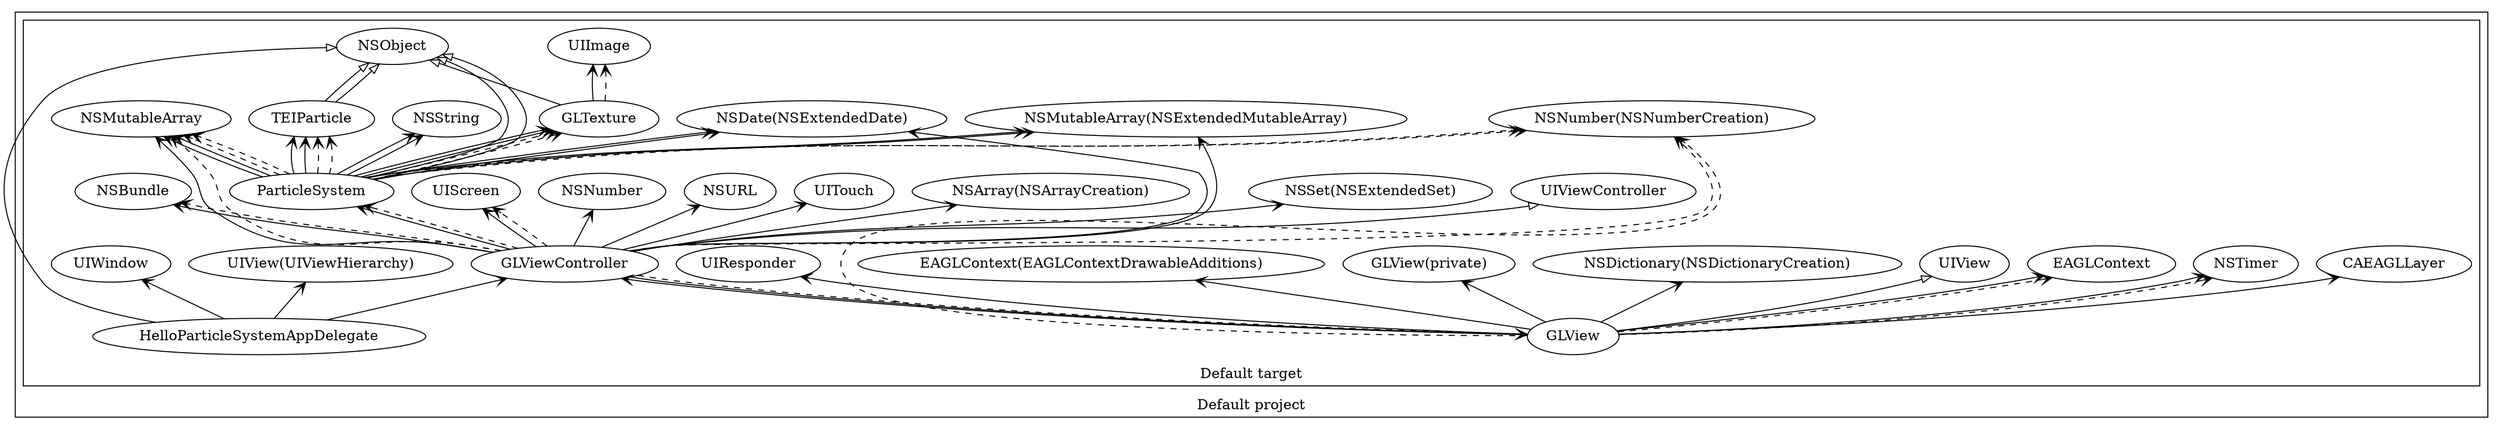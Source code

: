 digraph G
{
  rankdir="BT"
  overlap = scale
  layers="associations:instantiations:extensions:inheritance"

  subgraph cluster_project_Default_project
  {
    label="Default project"

    subgraph cluster_target_Default_target
    {
      label="Default target"

      node[label="GLView"] class_GLView_Default_target_Default_project
      node[label="UIView"] class_UIView_Default_target_Default_project
      node[label="EAGLContext"] class_EAGLContext_Default_target_Default_project
      node[label="NSTimer"] class_NSTimer_Default_target_Default_project
      node[label="CAEAGLLayer"] class_CAEAGLLayer_Default_target_Default_project
      node[label="GLViewController"] class_GLViewController_Default_target_Default_project
      node[label="UIResponder"] class_UIResponder_Default_target_Default_project
      node[label="NSNumber(NSNumberCreation)"] category_NSNumber_NSNumberCreation__Default_target_Default_project
      node[label="EAGLContext(EAGLContextDrawableAdditions)"] category_EAGLContext_EAGLContextDrawableAdditions__Default_target_Default_project
      node[label="GLView(private)"] category_GLView_private__Default_target_Default_project
      node[label="NSDictionary(NSDictionaryCreation)"] category_NSDictionary_NSDictionaryCreation__Default_target_Default_project
      node[label="UIViewController"] class_UIViewController_Default_target_Default_project
      node[label="NSBundle"] class_NSBundle_Default_target_Default_project
      node[label="NSMutableArray"] class_NSMutableArray_Default_target_Default_project
      node[label="ParticleSystem"] class_ParticleSystem_Default_target_Default_project
      node[label="UIScreen"] class_UIScreen_Default_target_Default_project
      node[label="NSNumber"] class_NSNumber_Default_target_Default_project
      node[label="NSURL"] class_NSURL_Default_target_Default_project
      node[label="UITouch"] class_UITouch_Default_target_Default_project
      node[label="NSArray(NSArrayCreation)"] category_NSArray_NSArrayCreation__Default_target_Default_project
      node[label="NSDate(NSExtendedDate)"] category_NSDate_NSExtendedDate__Default_target_Default_project
      node[label="NSMutableArray(NSExtendedMutableArray)"] category_NSMutableArray_NSExtendedMutableArray__Default_target_Default_project
      node[label="NSSet(NSExtendedSet)"] category_NSSet_NSExtendedSet__Default_target_Default_project
      node[label="NSObject"] class_NSObject_Default_target_Default_project
      node[label="GLTexture"] class_GLTexture_Default_target_Default_project
      node[label="TEIParticle"] class_TEIParticle_Default_target_Default_project
      node[label="NSString"] class_NSString_Default_target_Default_project
      node[label="HelloParticleSystemAppDelegate"] class_HelloParticleSystemAppDelegate_Default_target_Default_project
      node[label="UIWindow"] class_UIWindow_Default_target_Default_project
      node[label="UIView(UIViewHierarchy)"] category_UIView_UIViewHierarchy__Default_target_Default_project
      node[label="UIImage"] class_UIImage_Default_target_Default_project
    }

  }

  edge [arrowhead = open, style = solid, layer = "associations"]
  class_GLView_Default_target_Default_project -> category_EAGLContext_EAGLContextDrawableAdditions__Default_target_Default_project
  class_GLView_Default_target_Default_project -> category_GLView_private__Default_target_Default_project
  class_GLView_Default_target_Default_project -> category_NSDictionary_NSDictionaryCreation__Default_target_Default_project
  class_GLView_Default_target_Default_project -> class_CAEAGLLayer_Default_target_Default_project
  class_GLView_Default_target_Default_project -> class_EAGLContext_Default_target_Default_project
  class_GLView_Default_target_Default_project -> class_GLViewController_Default_target_Default_project
  class_GLView_Default_target_Default_project -> class_NSTimer_Default_target_Default_project
  class_GLView_Default_target_Default_project -> class_UIResponder_Default_target_Default_project
  class_GLViewController_Default_target_Default_project -> category_NSArray_NSArrayCreation__Default_target_Default_project
  class_GLViewController_Default_target_Default_project -> category_NSDate_NSExtendedDate__Default_target_Default_project
  class_GLViewController_Default_target_Default_project -> category_NSMutableArray_NSExtendedMutableArray__Default_target_Default_project
  class_GLViewController_Default_target_Default_project -> category_NSSet_NSExtendedSet__Default_target_Default_project
  class_GLViewController_Default_target_Default_project -> class_GLView_Default_target_Default_project
  class_GLViewController_Default_target_Default_project -> class_NSBundle_Default_target_Default_project
  class_GLViewController_Default_target_Default_project -> class_NSMutableArray_Default_target_Default_project
  class_GLViewController_Default_target_Default_project -> class_NSNumber_Default_target_Default_project
  class_GLViewController_Default_target_Default_project -> class_NSURL_Default_target_Default_project
  class_GLViewController_Default_target_Default_project -> class_ParticleSystem_Default_target_Default_project
  class_GLViewController_Default_target_Default_project -> class_UIScreen_Default_target_Default_project
  class_GLViewController_Default_target_Default_project -> class_UITouch_Default_target_Default_project
  class_ParticleSystem_Default_target_Default_project -> category_NSDate_NSExtendedDate__Default_target_Default_project
  class_ParticleSystem_Default_target_Default_project -> category_NSMutableArray_NSExtendedMutableArray__Default_target_Default_project
  class_ParticleSystem_Default_target_Default_project -> class_GLTexture_Default_target_Default_project
  class_ParticleSystem_Default_target_Default_project -> class_NSMutableArray_Default_target_Default_project
  class_ParticleSystem_Default_target_Default_project -> class_NSString_Default_target_Default_project
  class_ParticleSystem_Default_target_Default_project -> class_TEIParticle_Default_target_Default_project
  class_HelloParticleSystemAppDelegate_Default_target_Default_project -> category_UIView_UIViewHierarchy__Default_target_Default_project
  class_HelloParticleSystemAppDelegate_Default_target_Default_project -> class_GLViewController_Default_target_Default_project
  class_HelloParticleSystemAppDelegate_Default_target_Default_project -> class_UIWindow_Default_target_Default_project
  class_GLTexture_Default_target_Default_project -> class_UIImage_Default_target_Default_project
  class_ParticleSystem_Default_target_Default_project -> category_NSDate_NSExtendedDate__Default_target_Default_project
  class_ParticleSystem_Default_target_Default_project -> category_NSMutableArray_NSExtendedMutableArray__Default_target_Default_project
  class_ParticleSystem_Default_target_Default_project -> class_GLTexture_Default_target_Default_project
  class_ParticleSystem_Default_target_Default_project -> class_NSMutableArray_Default_target_Default_project
  class_ParticleSystem_Default_target_Default_project -> class_NSString_Default_target_Default_project
  class_ParticleSystem_Default_target_Default_project -> class_TEIParticle_Default_target_Default_project

  edge [arrowhead = open, style = dashed, layer = "instantiations"]
  class_GLView_Default_target_Default_project -> category_NSNumber_NSNumberCreation__Default_target_Default_project
  class_GLView_Default_target_Default_project -> class_EAGLContext_Default_target_Default_project
  class_GLView_Default_target_Default_project -> class_NSTimer_Default_target_Default_project
  class_GLViewController_Default_target_Default_project -> category_NSNumber_NSNumberCreation__Default_target_Default_project
  class_GLViewController_Default_target_Default_project -> class_GLView_Default_target_Default_project
  class_GLViewController_Default_target_Default_project -> class_NSBundle_Default_target_Default_project
  class_GLViewController_Default_target_Default_project -> class_NSMutableArray_Default_target_Default_project
  class_GLViewController_Default_target_Default_project -> class_ParticleSystem_Default_target_Default_project
  class_GLViewController_Default_target_Default_project -> class_UIScreen_Default_target_Default_project
  class_ParticleSystem_Default_target_Default_project -> category_NSNumber_NSNumberCreation__Default_target_Default_project
  class_ParticleSystem_Default_target_Default_project -> class_GLTexture_Default_target_Default_project
  class_ParticleSystem_Default_target_Default_project -> class_NSMutableArray_Default_target_Default_project
  class_ParticleSystem_Default_target_Default_project -> class_TEIParticle_Default_target_Default_project
  class_GLTexture_Default_target_Default_project -> class_UIImage_Default_target_Default_project
  class_ParticleSystem_Default_target_Default_project -> category_NSNumber_NSNumberCreation__Default_target_Default_project
  class_ParticleSystem_Default_target_Default_project -> class_GLTexture_Default_target_Default_project
  class_ParticleSystem_Default_target_Default_project -> class_NSMutableArray_Default_target_Default_project
  class_ParticleSystem_Default_target_Default_project -> class_TEIParticle_Default_target_Default_project

  edge [arrowhead = ediamond, style = solid, layer = "extensions"]

  edge [arrowhead = empty, style = solid, layer = "inheritance"]
  class_GLView_Default_target_Default_project -> class_UIView_Default_target_Default_project
  class_GLViewController_Default_target_Default_project -> class_UIViewController_Default_target_Default_project
  class_ParticleSystem_Default_target_Default_project -> class_NSObject_Default_target_Default_project
  class_TEIParticle_Default_target_Default_project -> class_NSObject_Default_target_Default_project
  class_HelloParticleSystemAppDelegate_Default_target_Default_project -> class_NSObject_Default_target_Default_project
  class_GLTexture_Default_target_Default_project -> class_NSObject_Default_target_Default_project
  class_ParticleSystem_Default_target_Default_project -> class_NSObject_Default_target_Default_project
  class_TEIParticle_Default_target_Default_project -> class_NSObject_Default_target_Default_project

}
